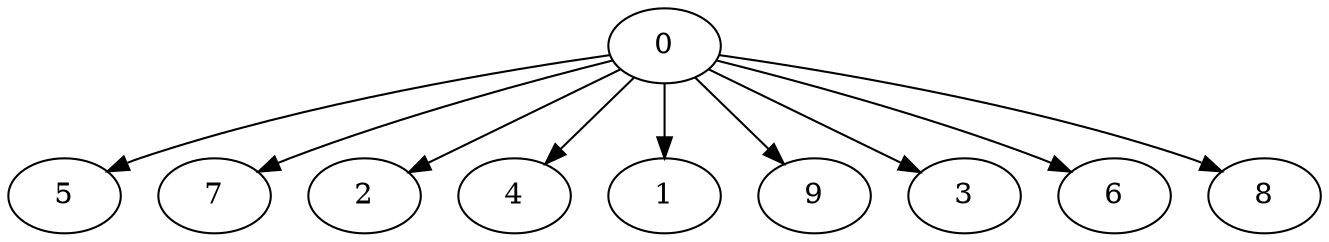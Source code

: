 digraph "Fork_Nodes_10_CCR_9.98_WeightType_Random#1" {
	graph ["Duplicate states"=0,
		GraphType=Fork,
		"Max states in OPEN"=0,
		Modes="120000ms; topo-ordered tasks, ; Pruning: task equivalence, fixed order ready list, ; F-value: ; Optimisation: best schedule length (\
SL) optimisation on equal, ",
		NumberOfTasks=10,
		"Pruned using list schedule length"=17,
		"States removed from OPEN"=0,
		TargetSystem="Homogeneous-2",
		"Time to schedule (ms)"=82,
		"Total idle time"=39,
		"Total schedule length"=53,
		"Total sequential time"=65,
		"Total states created"=53
	];
	0	["Finish time"=5,
		Processor=0,
		"Start time"=0,
		Weight=5];
	5	["Finish time"=21,
		Processor=0,
		"Start time"=12,
		Weight=9];
	0 -> 5	[Weight=73];
	7	["Finish time"=35,
		Processor=0,
		"Start time"=26,
		Weight=9];
	0 -> 7	[Weight=84];
	2	["Finish time"=44,
		Processor=1,
		"Start time"=36,
		Weight=8];
	0 -> 2	[Weight=31];
	4	["Finish time"=12,
		Processor=0,
		"Start time"=5,
		Weight=7];
	0 -> 4	[Weight=63];
	1	["Finish time"=53,
		Processor=1,
		"Start time"=47,
		Weight=6];
	0 -> 1	[Weight=42];
	9	["Finish time"=46,
		Processor=0,
		"Start time"=40,
		Weight=6];
	0 -> 9	[Weight=94];
	3	["Finish time"=51,
		Processor=0,
		"Start time"=46,
		Weight=5];
	0 -> 3	[Weight=105];
	6	["Finish time"=26,
		Processor=0,
		"Start time"=21,
		Weight=5];
	0 -> 6	[Weight=73];
	8	["Finish time"=40,
		Processor=0,
		"Start time"=35,
		Weight=5];
	0 -> 8	[Weight=84];
}
